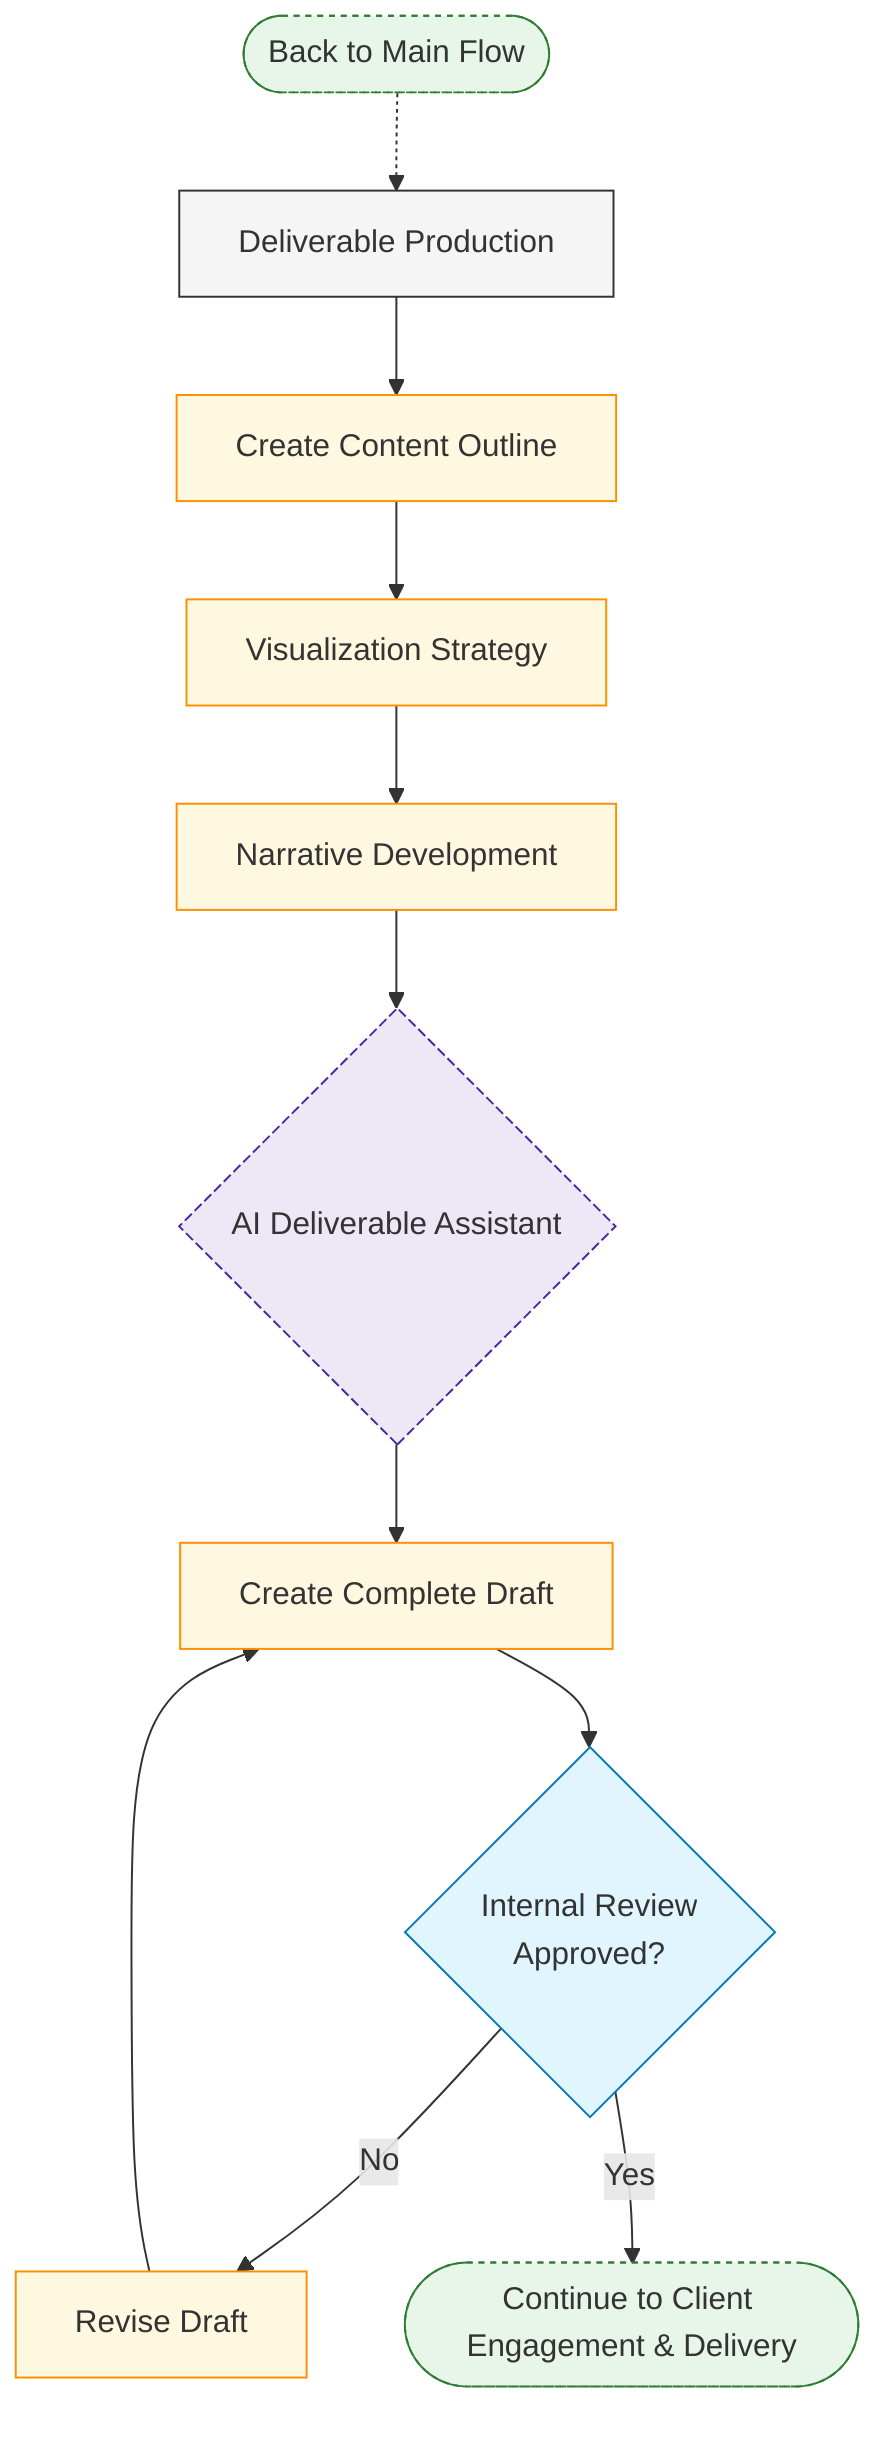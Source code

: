 flowchart TD
    %% Deliverable Production Subtree
    
    %% Main node connecting back to main diagram
    mainFlow(["Back to Main Flow"]) -.-> deliverable[Deliverable Production]
    
    %% Detailed steps within Deliverable phase (limited to ~5 nodes)
    deliverable --> contentOutline[Create Content Outline]
    contentOutline --> visualizationStrategy[Visualization Strategy]
    visualizationStrategy --> narrativeDevelopment[Narrative Development]
    
    %% AI Integration - Deliverable Assistant
    narrativeDevelopment --> aiDeliverableAssistant{AI Deliverable Assistant}
    aiDeliverableAssistant --> draft[Create Complete Draft]
    
    %% Review Process
    draft --> internalReview{Internal Review\nApproved?}
    internalReview -->|No| revise[Revise Draft]
    revise --> draft
    
    %% Return to main flow
    internalReview -->|Yes| nextPhase(["Continue to Client Engagement & Delivery"])
    
    %% Click interactions
    click mainFlow "../index.html" "Return to main workflow"
    click nextPhase "subtrees/client_delivery_subtree.html" "Continue to next phase"
    click aiDeliverableAssistant "#" "AI Deliverable Assistant

Purpose: Refine content and generate data visualizations for clearer communication

Prompt example: 'Transform these key findings into executive-friendly visualizations that highlight the three main insights. Follow our brand guidelines for color and typography.'

Click for more details"
    
    %% Detailed Styling and Classifications
    classDef phase fill:#f5f5f5,stroke:#333,stroke-width:1px;
    classDef subProcess fill:#fff8e1,stroke:#ff8f00,stroke-width:1px;
    classDef decision fill:#e1f5fe,stroke:#0277bd,stroke-width:1px;
    classDef aiDecision fill:#ede7f6,stroke:#4527a0,stroke-width:1px,stroke-dasharray: 5 2;
    classDef navigation fill:#e8f5e9,stroke:#2e7d32,stroke-width:1px,stroke-dasharray: 3 3;
    
    %% Apply styles to nodes
    class deliverable phase;
    class contentOutline,visualizationStrategy,narrativeDevelopment,draft,revise subProcess;
    class internalReview decision;
    class aiDeliverableAssistant aiDecision;
    class mainFlow,nextPhase navigation;